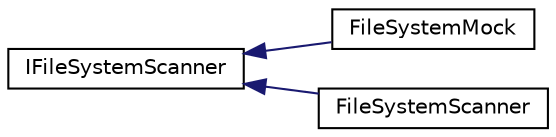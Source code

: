 digraph "Graphical Class Hierarchy"
{
 // LATEX_PDF_SIZE
  edge [fontname="Helvetica",fontsize="10",labelfontname="Helvetica",labelfontsize="10"];
  node [fontname="Helvetica",fontsize="10",shape=record];
  rankdir="LR";
  Node0 [label="IFileSystemScanner",height=0.2,width=0.4,color="black", fillcolor="white", style="filled",URL="$struct_i_file_system_scanner.html",tooltip=" "];
  Node0 -> Node1 [dir="back",color="midnightblue",fontsize="10",style="solid",fontname="Helvetica"];
  Node1 [label="FileSystemMock",height=0.2,width=0.4,color="black", fillcolor="white", style="filled",URL="$struct_file_system_mock.html",tooltip=" "];
  Node0 -> Node2 [dir="back",color="midnightblue",fontsize="10",style="solid",fontname="Helvetica"];
  Node2 [label="FileSystemScanner",height=0.2,width=0.4,color="black", fillcolor="white", style="filled",URL="$class_file_system_scanner.html",tooltip=" "];
}

